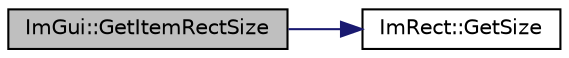 digraph "ImGui::GetItemRectSize"
{
 // LATEX_PDF_SIZE
  edge [fontname="Helvetica",fontsize="10",labelfontname="Helvetica",labelfontsize="10"];
  node [fontname="Helvetica",fontsize="10",shape=record];
  rankdir="LR";
  Node1 [label="ImGui::GetItemRectSize",height=0.2,width=0.4,color="black", fillcolor="grey75", style="filled", fontcolor="black",tooltip=" "];
  Node1 -> Node2 [color="midnightblue",fontsize="10",style="solid",fontname="Helvetica"];
  Node2 [label="ImRect::GetSize",height=0.2,width=0.4,color="black", fillcolor="white", style="filled",URL="$struct_im_rect.html#ae459d9c50003058cfb34519a571aaf33",tooltip=" "];
}

